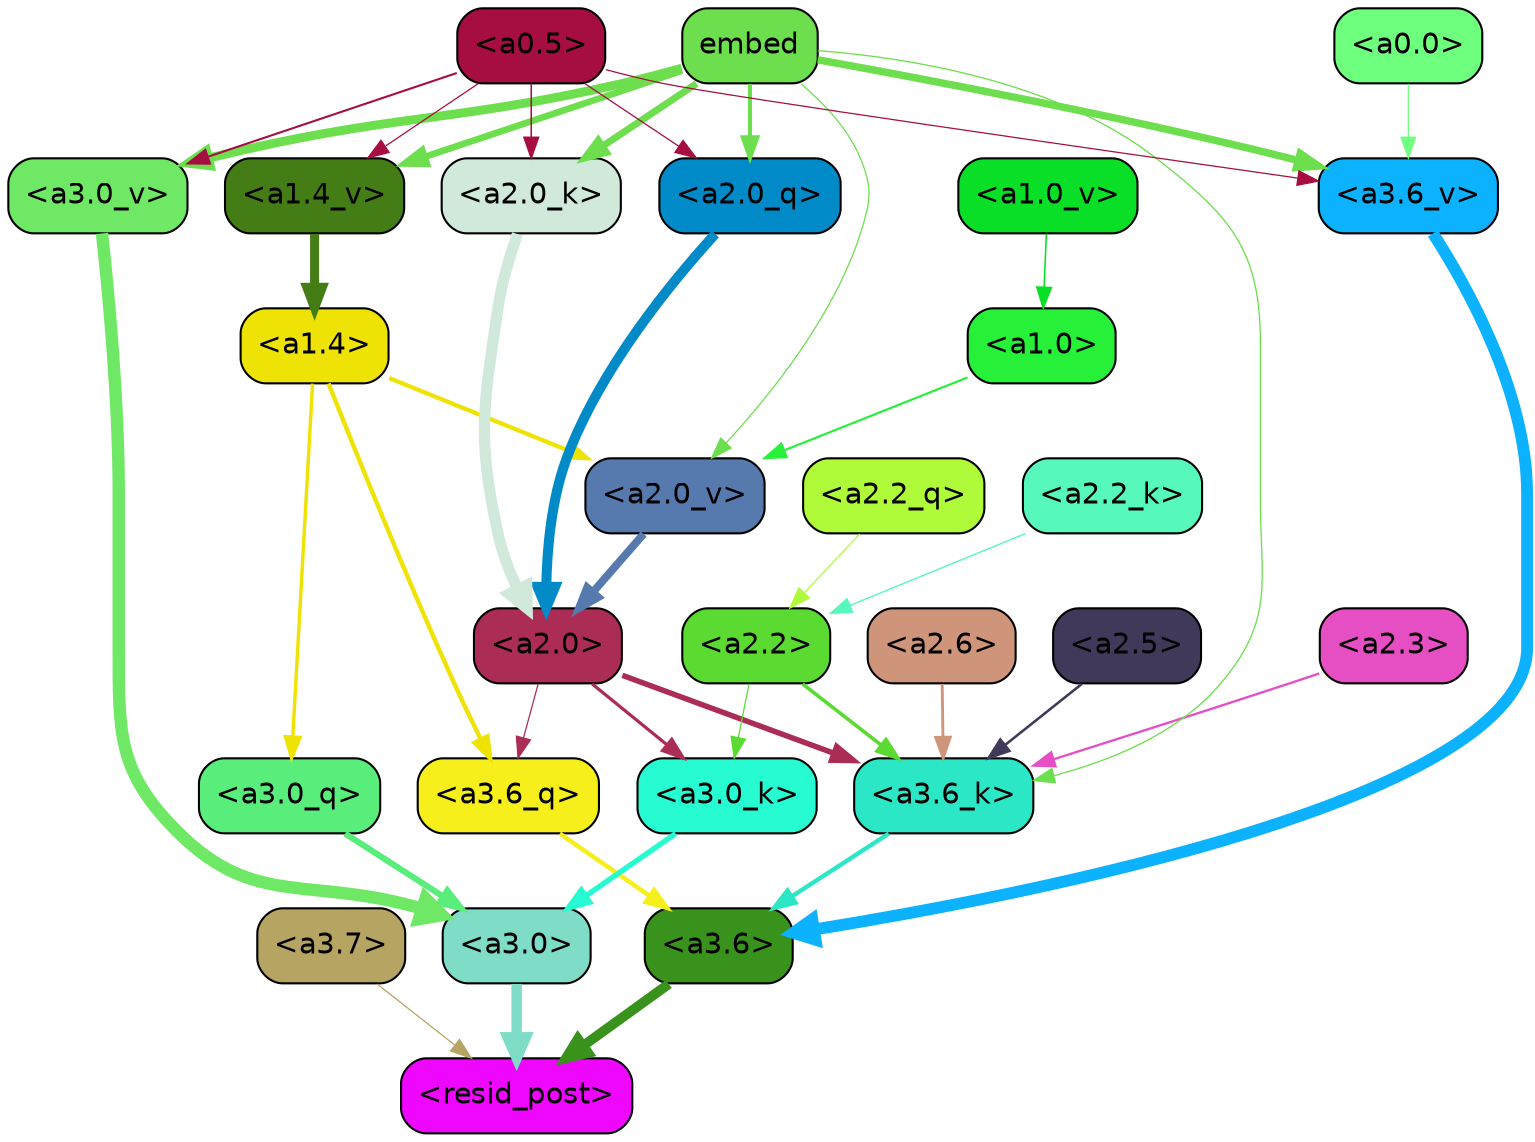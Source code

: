 strict digraph "" {
	graph [bgcolor=transparent,
		layout=dot,
		overlap=false,
		splines=true
	];
	"<a3.7>"	[color=black,
		fillcolor="#b6a463",
		fontname=Helvetica,
		shape=box,
		style="filled, rounded"];
	"<resid_post>"	[color=black,
		fillcolor="#ef06fd",
		fontname=Helvetica,
		shape=box,
		style="filled, rounded"];
	"<a3.7>" -> "<resid_post>"	[color="#b6a463",
		penwidth=0.6];
	"<a3.6>"	[color=black,
		fillcolor="#38921b",
		fontname=Helvetica,
		shape=box,
		style="filled, rounded"];
	"<a3.6>" -> "<resid_post>"	[color="#38921b",
		penwidth=4.748674273490906];
	"<a3.0>"	[color=black,
		fillcolor="#7edcc7",
		fontname=Helvetica,
		shape=box,
		style="filled, rounded"];
	"<a3.0>" -> "<resid_post>"	[color="#7edcc7",
		penwidth=5.004031300544739];
	"<a3.6_q>"	[color=black,
		fillcolor="#f6ef1c",
		fontname=Helvetica,
		shape=box,
		style="filled, rounded"];
	"<a3.6_q>" -> "<a3.6>"	[color="#f6ef1c",
		penwidth=2.1656854450702667];
	"<a3.0_q>"	[color=black,
		fillcolor="#59ed7b",
		fontname=Helvetica,
		shape=box,
		style="filled, rounded"];
	"<a3.0_q>" -> "<a3.0>"	[color="#59ed7b",
		penwidth=2.95696559548378];
	"<a3.6_k>"	[color=black,
		fillcolor="#2ce7c6",
		fontname=Helvetica,
		shape=box,
		style="filled, rounded"];
	"<a3.6_k>" -> "<a3.6>"	[color="#2ce7c6",
		penwidth=2.086437076330185];
	"<a3.0_k>"	[color=black,
		fillcolor="#27fbd1",
		fontname=Helvetica,
		shape=box,
		style="filled, rounded"];
	"<a3.0_k>" -> "<a3.0>"	[color="#27fbd1",
		penwidth=2.5988530814647675];
	"<a3.6_v>"	[color=black,
		fillcolor="#0cb2fe",
		fontname=Helvetica,
		shape=box,
		style="filled, rounded"];
	"<a3.6_v>" -> "<a3.6>"	[color="#0cb2fe",
		penwidth=5.669987380504608];
	"<a3.0_v>"	[color=black,
		fillcolor="#6fe866",
		fontname=Helvetica,
		shape=box,
		style="filled, rounded"];
	"<a3.0_v>" -> "<a3.0>"	[color="#6fe866",
		penwidth=5.9515902400016785];
	"<a2.0>"	[color=black,
		fillcolor="#ab2c54",
		fontname=Helvetica,
		shape=box,
		style="filled, rounded"];
	"<a2.0>" -> "<a3.6_q>"	[color="#ab2c54",
		penwidth=0.6];
	"<a2.0>" -> "<a3.6_k>"	[color="#ab2c54",
		penwidth=2.6423546075820923];
	"<a2.0>" -> "<a3.0_k>"	[color="#ab2c54",
		penwidth=1.5482127666473389];
	"<a1.4>"	[color=black,
		fillcolor="#efe306",
		fontname=Helvetica,
		shape=box,
		style="filled, rounded"];
	"<a1.4>" -> "<a3.6_q>"	[color="#efe306",
		penwidth=2.1035547256469727];
	"<a1.4>" -> "<a3.0_q>"	[color="#efe306",
		penwidth=1.6541699171066284];
	"<a2.0_v>"	[color=black,
		fillcolor="#5679ae",
		fontname=Helvetica,
		shape=box,
		style="filled, rounded"];
	"<a1.4>" -> "<a2.0_v>"	[color="#efe306",
		penwidth=2.048949420452118];
	"<a2.6>"	[color=black,
		fillcolor="#cf957a",
		fontname=Helvetica,
		shape=box,
		style="filled, rounded"];
	"<a2.6>" -> "<a3.6_k>"	[color="#cf957a",
		penwidth=1.3718644380569458];
	"<a2.5>"	[color=black,
		fillcolor="#403959",
		fontname=Helvetica,
		shape=box,
		style="filled, rounded"];
	"<a2.5>" -> "<a3.6_k>"	[color="#403959",
		penwidth=1.231603980064392];
	"<a2.3>"	[color=black,
		fillcolor="#e64ec3",
		fontname=Helvetica,
		shape=box,
		style="filled, rounded"];
	"<a2.3>" -> "<a3.6_k>"	[color="#e64ec3",
		penwidth=1.1117559671401978];
	"<a2.2>"	[color=black,
		fillcolor="#5bdb32",
		fontname=Helvetica,
		shape=box,
		style="filled, rounded"];
	"<a2.2>" -> "<a3.6_k>"	[color="#5bdb32",
		penwidth=1.7315057516098022];
	"<a2.2>" -> "<a3.0_k>"	[color="#5bdb32",
		penwidth=0.6];
	embed	[color=black,
		fillcolor="#6dde4d",
		fontname=Helvetica,
		shape=box,
		style="filled, rounded"];
	embed -> "<a3.6_k>"	[color="#6dde4d",
		penwidth=0.6229734420776367];
	embed -> "<a3.6_v>"	[color="#6dde4d",
		penwidth=3.56406831741333];
	embed -> "<a3.0_v>"	[color="#6dde4d",
		penwidth=4.293717980384827];
	"<a2.0_q>"	[color=black,
		fillcolor="#008ac8",
		fontname=Helvetica,
		shape=box,
		style="filled, rounded"];
	embed -> "<a2.0_q>"	[color="#6dde4d",
		penwidth=1.9479764699935913];
	"<a2.0_k>"	[color=black,
		fillcolor="#d0e9da",
		fontname=Helvetica,
		shape=box,
		style="filled, rounded"];
	embed -> "<a2.0_k>"	[color="#6dde4d",
		penwidth=3.348647713661194];
	embed -> "<a2.0_v>"	[color="#6dde4d",
		penwidth=0.6];
	"<a1.4_v>"	[color=black,
		fillcolor="#447c15",
		fontname=Helvetica,
		shape=box,
		style="filled, rounded"];
	embed -> "<a1.4_v>"	[color="#6dde4d",
		penwidth=3.1658360958099365];
	"<a0.5>"	[color=black,
		fillcolor="#a60d41",
		fontname=Helvetica,
		shape=box,
		style="filled, rounded"];
	"<a0.5>" -> "<a3.6_v>"	[color="#a60d41",
		penwidth=0.6];
	"<a0.5>" -> "<a3.0_v>"	[color="#a60d41",
		penwidth=0.9916514158248901];
	"<a0.5>" -> "<a2.0_q>"	[color="#a60d41",
		penwidth=0.6];
	"<a0.5>" -> "<a2.0_k>"	[color="#a60d41",
		penwidth=0.7479127645492554];
	"<a0.5>" -> "<a1.4_v>"	[color="#a60d41",
		penwidth=0.6];
	"<a0.0>"	[color=black,
		fillcolor="#6fff7f",
		fontname=Helvetica,
		shape=box,
		style="filled, rounded"];
	"<a0.0>" -> "<a3.6_v>"	[color="#6fff7f",
		penwidth=0.6];
	"<a2.2_q>"	[color=black,
		fillcolor="#affb39",
		fontname=Helvetica,
		shape=box,
		style="filled, rounded"];
	"<a2.2_q>" -> "<a2.2>"	[color="#affb39",
		penwidth=0.6068362593650818];
	"<a2.0_q>" -> "<a2.0>"	[color="#008ac8",
		penwidth=4.801594913005829];
	"<a2.2_k>"	[color=black,
		fillcolor="#57f8bc",
		fontname=Helvetica,
		shape=box,
		style="filled, rounded"];
	"<a2.2_k>" -> "<a2.2>"	[color="#57f8bc",
		penwidth=0.6648573875427246];
	"<a2.0_k>" -> "<a2.0>"	[color="#d0e9da",
		penwidth=5.364346981048584];
	"<a2.0_v>" -> "<a2.0>"	[color="#5679ae",
		penwidth=3.76983106136322];
	"<a1.0>"	[color=black,
		fillcolor="#27f039",
		fontname=Helvetica,
		shape=box,
		style="filled, rounded"];
	"<a1.0>" -> "<a2.0_v>"	[color="#27f039",
		penwidth=1.0333166718482971];
	"<a1.4_v>" -> "<a1.4>"	[color="#447c15",
		penwidth=4.295930981636047];
	"<a1.0_v>"	[color=black,
		fillcolor="#08df26",
		fontname=Helvetica,
		shape=box,
		style="filled, rounded"];
	"<a1.0_v>" -> "<a1.0>"	[color="#08df26",
		penwidth=0.7506231069564819];
}
